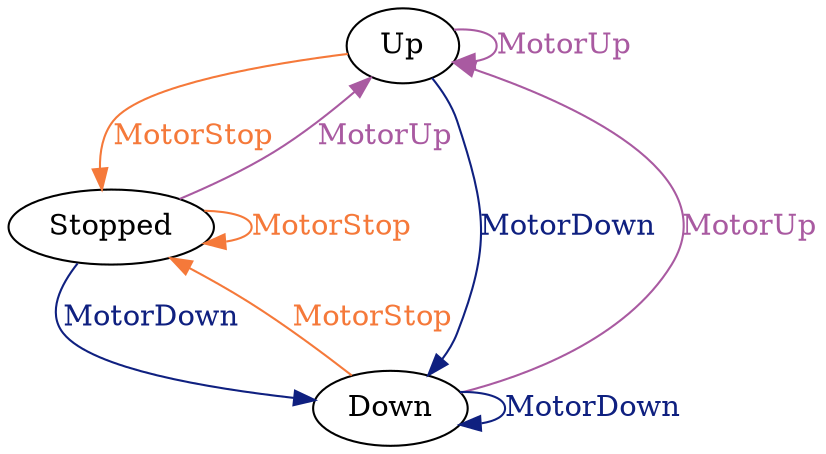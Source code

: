digraph "G" {
	// Colour palette from https://venngage.com/blog/color-blind-friendly-palette/

	"Up" -> "Stopped" [label="MotorStop" color="#F5793A" fontcolor="#F5793A" ]
	"Down" -> "Stopped" [label="MotorStop" color="#F5793A" fontcolor="#F5793A" ]
	"Stopped" -> "Stopped" [label="MotorStop" color="#F5793A" fontcolor="#F5793A" ]

	"Up" -> "Up" [label="MotorUp"  color="#A95AA1" fontcolor="#A95AA1" ]
	"Down" -> "Up" [label="MotorUp" color="#A95AA1" fontcolor="#A95AA1" ]
	"Stopped" -> "Up" [label="MotorUp" color="#A95AA1" fontcolor="#A95AA1" ]

	"Up" -> "Down" [label="MotorDown" color="#0F2080" fontcolor="#0F2080" ]
	"Down" -> "Down" [label="MotorDown" color="#0F2080" fontcolor="#0F2080" ]
	"Stopped" -> "Down" [label="MotorDown" color="#0F2080" fontcolor="#0F2080" ]
}